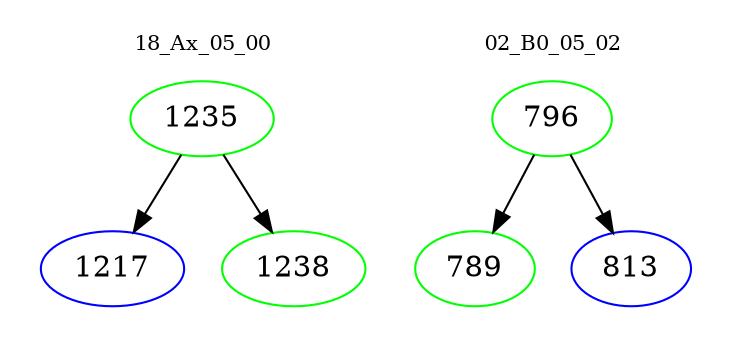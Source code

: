 digraph{
subgraph cluster_0 {
color = white
label = "18_Ax_05_00";
fontsize=10;
T0_1235 [label="1235", color="green"]
T0_1235 -> T0_1217 [color="black"]
T0_1217 [label="1217", color="blue"]
T0_1235 -> T0_1238 [color="black"]
T0_1238 [label="1238", color="green"]
}
subgraph cluster_1 {
color = white
label = "02_B0_05_02";
fontsize=10;
T1_796 [label="796", color="green"]
T1_796 -> T1_789 [color="black"]
T1_789 [label="789", color="green"]
T1_796 -> T1_813 [color="black"]
T1_813 [label="813", color="blue"]
}
}
